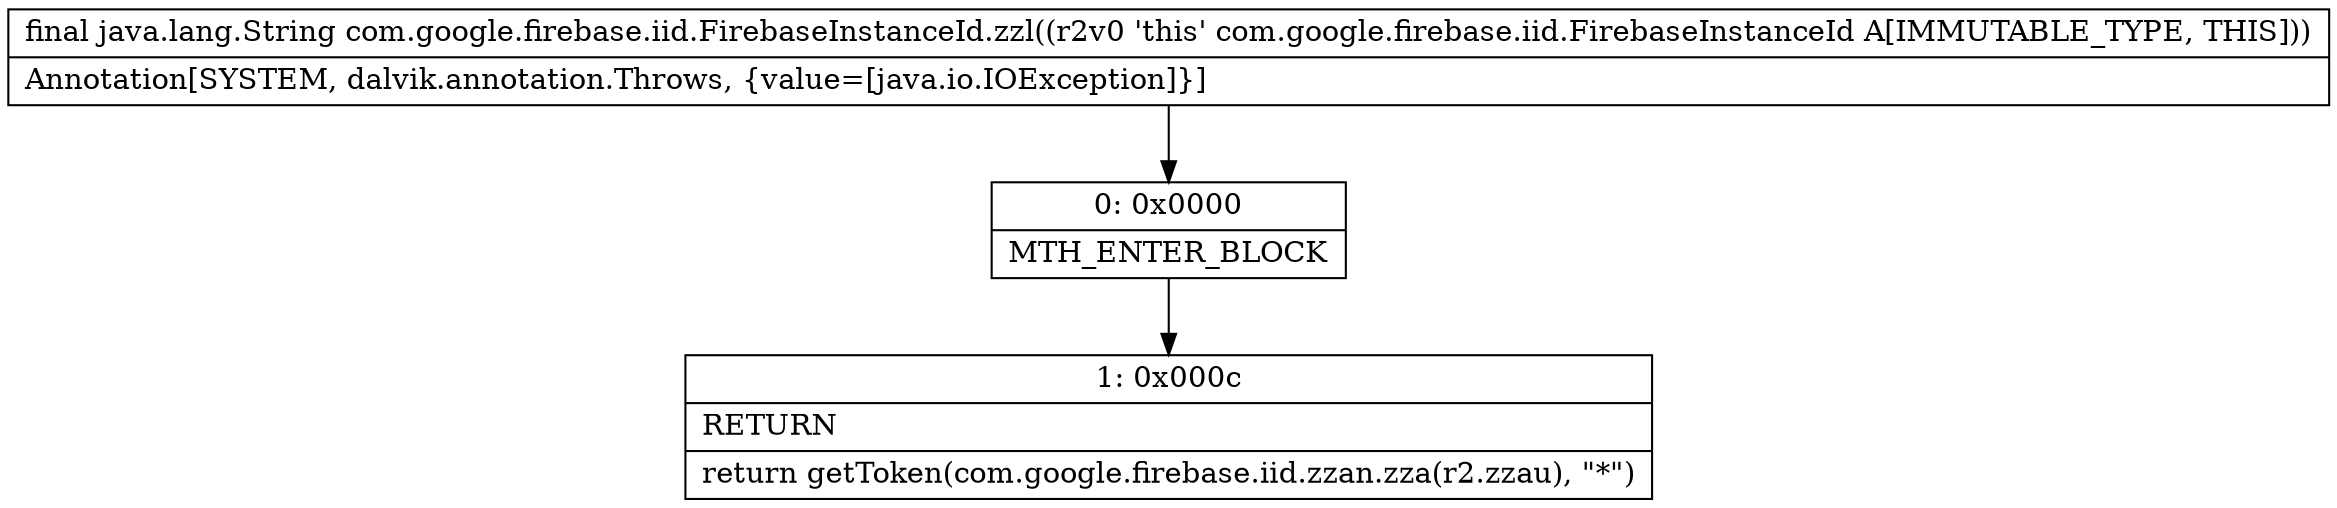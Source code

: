 digraph "CFG forcom.google.firebase.iid.FirebaseInstanceId.zzl()Ljava\/lang\/String;" {
Node_0 [shape=record,label="{0\:\ 0x0000|MTH_ENTER_BLOCK\l}"];
Node_1 [shape=record,label="{1\:\ 0x000c|RETURN\l|return getToken(com.google.firebase.iid.zzan.zza(r2.zzau), \"*\")\l}"];
MethodNode[shape=record,label="{final java.lang.String com.google.firebase.iid.FirebaseInstanceId.zzl((r2v0 'this' com.google.firebase.iid.FirebaseInstanceId A[IMMUTABLE_TYPE, THIS]))  | Annotation[SYSTEM, dalvik.annotation.Throws, \{value=[java.io.IOException]\}]\l}"];
MethodNode -> Node_0;
Node_0 -> Node_1;
}

